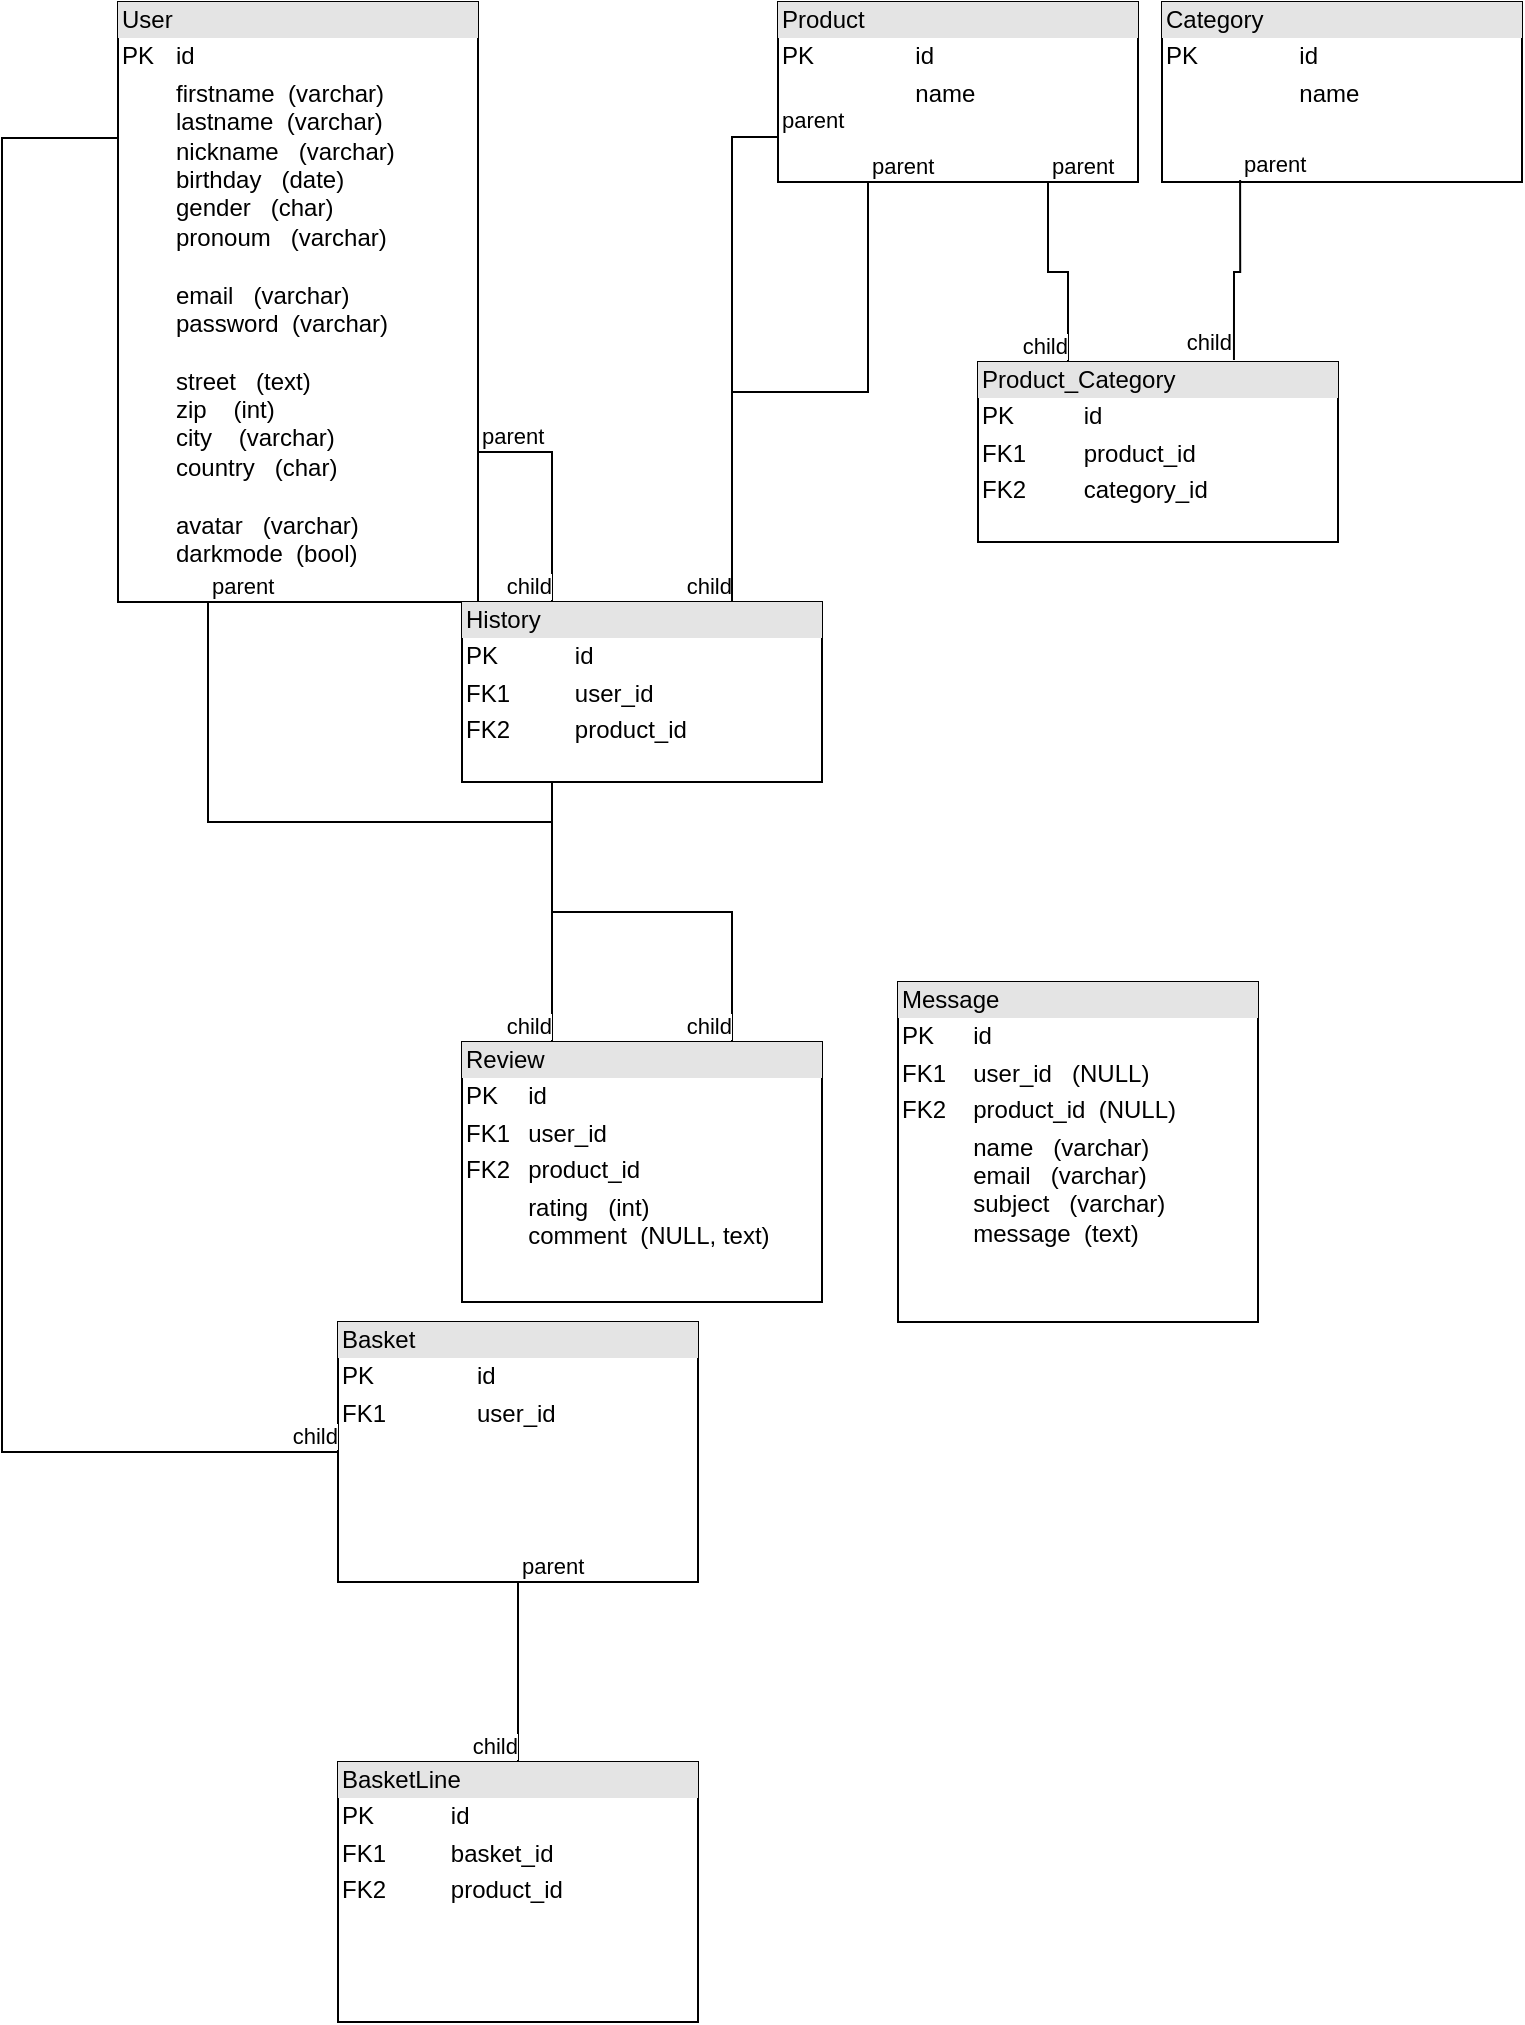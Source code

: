 <mxfile version="17.4.3" type="github">
  <diagram name="Page-1" id="efa7a0a1-bf9b-a30e-e6df-94a7791c09e9">
    <mxGraphModel dx="830" dy="442" grid="1" gridSize="10" guides="1" tooltips="1" connect="1" arrows="1" fold="1" page="1" pageScale="1" pageWidth="826" pageHeight="1169" background="none" math="0" shadow="0">
      <root>
        <mxCell id="0" />
        <mxCell id="1" parent="0" />
        <mxCell id="7sR44fBisxMXBcaijbZk-114" value="&lt;div style=&quot;box-sizing: border-box ; width: 100% ; background: #e4e4e4 ; padding: 2px&quot;&gt;Product&lt;/div&gt;&lt;table style=&quot;width: 100% ; font-size: 1em&quot; cellpadding=&quot;2&quot; cellspacing=&quot;0&quot;&gt;&lt;tbody&gt;&lt;tr&gt;&lt;td&gt;PK&lt;/td&gt;&lt;td&gt;id&lt;/td&gt;&lt;/tr&gt;&lt;tr&gt;&lt;td&gt;&lt;/td&gt;&lt;td&gt;name&lt;/td&gt;&lt;/tr&gt;&lt;/tbody&gt;&lt;/table&gt;" style="verticalAlign=top;align=left;overflow=fill;html=1;" parent="1" vertex="1">
          <mxGeometry x="418" y="40" width="180" height="90" as="geometry" />
        </mxCell>
        <mxCell id="7sR44fBisxMXBcaijbZk-115" value="&lt;div style=&quot;box-sizing: border-box ; width: 100% ; background: #e4e4e4 ; padding: 2px&quot;&gt;Review&lt;/div&gt;&lt;table style=&quot;width: 100% ; font-size: 1em&quot; cellpadding=&quot;2&quot; cellspacing=&quot;0&quot;&gt;&lt;tbody&gt;&lt;tr&gt;&lt;td&gt;PK&lt;/td&gt;&lt;td&gt;id&lt;/td&gt;&lt;/tr&gt;&lt;tr&gt;&lt;td&gt;FK1&lt;/td&gt;&lt;td&gt;user_id&lt;/td&gt;&lt;/tr&gt;&lt;tr&gt;&lt;td&gt;FK2&lt;/td&gt;&lt;td&gt;product_id&lt;/td&gt;&lt;/tr&gt;&lt;tr&gt;&lt;td&gt;&lt;br&gt;&lt;/td&gt;&lt;td&gt;rating &lt;span style=&quot;white-space: pre&quot;&gt; &lt;/span&gt;&lt;span style=&quot;white-space: pre&quot;&gt; &lt;/span&gt;(int)&lt;br&gt;comment &lt;span style=&quot;white-space: pre&quot;&gt; &lt;/span&gt;(NULL, text)&lt;/td&gt;&lt;/tr&gt;&lt;/tbody&gt;&lt;/table&gt;" style="verticalAlign=top;align=left;overflow=fill;html=1;" parent="1" vertex="1">
          <mxGeometry x="260" y="560" width="180" height="130" as="geometry" />
        </mxCell>
        <mxCell id="7sR44fBisxMXBcaijbZk-117" value="&lt;div style=&quot;box-sizing: border-box ; width: 100% ; background: #e4e4e4 ; padding: 2px&quot;&gt;Category&lt;/div&gt;&lt;table style=&quot;width: 100% ; font-size: 1em&quot; cellpadding=&quot;2&quot; cellspacing=&quot;0&quot;&gt;&lt;tbody&gt;&lt;tr&gt;&lt;td&gt;PK&lt;/td&gt;&lt;td&gt;id&lt;/td&gt;&lt;/tr&gt;&lt;tr&gt;&lt;td&gt;&lt;/td&gt;&lt;td&gt;name&lt;/td&gt;&lt;/tr&gt;&lt;/tbody&gt;&lt;/table&gt;" style="verticalAlign=top;align=left;overflow=fill;html=1;" parent="1" vertex="1">
          <mxGeometry x="610" y="40" width="180" height="90" as="geometry" />
        </mxCell>
        <mxCell id="7sR44fBisxMXBcaijbZk-118" value="&lt;div style=&quot;box-sizing: border-box ; width: 100% ; background: #e4e4e4 ; padding: 2px&quot;&gt;Product_Category&lt;/div&gt;&lt;table style=&quot;width: 100% ; font-size: 1em&quot; cellpadding=&quot;2&quot; cellspacing=&quot;0&quot;&gt;&lt;tbody&gt;&lt;tr&gt;&lt;td&gt;PK&lt;/td&gt;&lt;td&gt;id&lt;/td&gt;&lt;/tr&gt;&lt;tr&gt;&lt;td&gt;FK1&lt;/td&gt;&lt;td&gt;product_id&lt;/td&gt;&lt;/tr&gt;&lt;tr&gt;&lt;td&gt;FK2&lt;/td&gt;&lt;td&gt;category_id&lt;/td&gt;&lt;/tr&gt;&lt;/tbody&gt;&lt;/table&gt;" style="verticalAlign=top;align=left;overflow=fill;html=1;" parent="1" vertex="1">
          <mxGeometry x="518" y="220" width="180" height="90" as="geometry" />
        </mxCell>
        <mxCell id="7sR44fBisxMXBcaijbZk-119" value="" style="endArrow=none;html=1;edgeStyle=orthogonalEdgeStyle;rounded=0;entryX=0.25;entryY=0;entryDx=0;entryDy=0;exitX=0.75;exitY=1;exitDx=0;exitDy=0;" parent="1" source="7sR44fBisxMXBcaijbZk-114" target="7sR44fBisxMXBcaijbZk-118" edge="1">
          <mxGeometry relative="1" as="geometry">
            <mxPoint x="168" y="190" as="sourcePoint" />
            <mxPoint x="328" y="190" as="targetPoint" />
          </mxGeometry>
        </mxCell>
        <mxCell id="7sR44fBisxMXBcaijbZk-120" value="parent" style="edgeLabel;resizable=0;html=1;align=left;verticalAlign=bottom;" parent="7sR44fBisxMXBcaijbZk-119" connectable="0" vertex="1">
          <mxGeometry x="-1" relative="1" as="geometry" />
        </mxCell>
        <mxCell id="7sR44fBisxMXBcaijbZk-121" value="child" style="edgeLabel;resizable=0;html=1;align=right;verticalAlign=bottom;" parent="7sR44fBisxMXBcaijbZk-119" connectable="0" vertex="1">
          <mxGeometry x="1" relative="1" as="geometry" />
        </mxCell>
        <mxCell id="7sR44fBisxMXBcaijbZk-122" value="" style="endArrow=none;html=1;edgeStyle=orthogonalEdgeStyle;rounded=0;entryX=0.711;entryY=-0.011;entryDx=0;entryDy=0;entryPerimeter=0;exitX=0.217;exitY=0.989;exitDx=0;exitDy=0;exitPerimeter=0;" parent="1" source="7sR44fBisxMXBcaijbZk-117" target="7sR44fBisxMXBcaijbZk-118" edge="1">
          <mxGeometry relative="1" as="geometry">
            <mxPoint x="388" y="140" as="sourcePoint" />
            <mxPoint x="508" y="200" as="targetPoint" />
          </mxGeometry>
        </mxCell>
        <mxCell id="7sR44fBisxMXBcaijbZk-123" value="parent" style="edgeLabel;resizable=0;html=1;align=left;verticalAlign=bottom;" parent="7sR44fBisxMXBcaijbZk-122" connectable="0" vertex="1">
          <mxGeometry x="-1" relative="1" as="geometry" />
        </mxCell>
        <mxCell id="7sR44fBisxMXBcaijbZk-124" value="child" style="edgeLabel;resizable=0;html=1;align=right;verticalAlign=bottom;" parent="7sR44fBisxMXBcaijbZk-122" connectable="0" vertex="1">
          <mxGeometry x="1" relative="1" as="geometry" />
        </mxCell>
        <mxCell id="7sR44fBisxMXBcaijbZk-125" value="&lt;div style=&quot;box-sizing: border-box ; width: 100% ; background: #e4e4e4 ; padding: 2px&quot;&gt;User&lt;/div&gt;&lt;table style=&quot;width: 100% ; font-size: 1em&quot; cellpadding=&quot;2&quot; cellspacing=&quot;0&quot;&gt;&lt;tbody&gt;&lt;tr&gt;&lt;td&gt;PK&lt;/td&gt;&lt;td&gt;id&lt;/td&gt;&lt;/tr&gt;&lt;tr&gt;&lt;td&gt;&lt;/td&gt;&lt;td&gt;firstname&lt;span&gt;	&lt;span style=&quot;white-space: pre&quot;&gt;	&lt;/span&gt;&lt;/span&gt;(varchar)&lt;br&gt;lastname&lt;span&gt;	&lt;span style=&quot;white-space: pre&quot;&gt;	&lt;/span&gt;&lt;/span&gt;(varchar)&lt;br&gt;nickname&amp;nbsp;&lt;span&gt;	&lt;span style=&quot;white-space: pre&quot;&gt;	&lt;/span&gt;&lt;/span&gt;(varchar)&lt;br&gt;birthday&amp;nbsp;&lt;span style=&quot;white-space: pre&quot;&gt;	&lt;/span&gt;&lt;span style=&quot;white-space: pre&quot;&gt;	&lt;/span&gt;(date)&lt;br&gt;gender &lt;span style=&quot;white-space: pre&quot;&gt;	&lt;/span&gt;&lt;span style=&quot;white-space: pre&quot;&gt;	&lt;/span&gt;(char)&lt;br&gt;pronoum &lt;span style=&quot;white-space: pre&quot;&gt;	&lt;/span&gt;&lt;span style=&quot;white-space: pre&quot;&gt;	&lt;/span&gt;(varchar)&lt;br&gt;&lt;br&gt;email&lt;span&gt;	&lt;span style=&quot;white-space: pre&quot;&gt;	&lt;/span&gt;&lt;span style=&quot;white-space: pre&quot;&gt;	&lt;/span&gt;&lt;/span&gt;(varchar)&lt;br&gt;password&lt;span&gt;	&lt;span style=&quot;white-space: pre&quot;&gt;	&lt;/span&gt;&lt;/span&gt;(varchar)&lt;br&gt;&lt;br&gt;street&lt;span&gt;	&lt;span style=&quot;white-space: pre&quot;&gt;	&lt;/span&gt;&lt;span style=&quot;white-space: pre&quot;&gt;	&lt;/span&gt;&lt;/span&gt;(text)&lt;br&gt;zip&lt;span&gt;	&lt;span style=&quot;white-space: pre&quot;&gt;	&lt;/span&gt;&lt;span style=&quot;white-space: pre&quot;&gt;	&lt;/span&gt;&lt;span style=&quot;white-space: pre&quot;&gt;	&lt;/span&gt;&lt;/span&gt;(int)&lt;br&gt;city&lt;span&gt;	&lt;span style=&quot;white-space: pre&quot;&gt;	&lt;/span&gt;&lt;span style=&quot;white-space: pre&quot;&gt;	&lt;/span&gt;&lt;span style=&quot;white-space: pre&quot;&gt;	&lt;/span&gt;&lt;/span&gt;(varchar)&lt;br&gt;country&lt;span&gt;	&lt;span style=&quot;white-space: pre&quot;&gt;	&lt;/span&gt;&lt;span style=&quot;white-space: pre&quot;&gt;	&lt;/span&gt;&lt;/span&gt;(char)&lt;br&gt;&lt;br&gt;avatar &lt;span style=&quot;white-space: pre&quot;&gt;	&lt;/span&gt;&lt;span style=&quot;white-space: pre&quot;&gt;	&lt;/span&gt;(varchar)&lt;br&gt;darkmode &lt;span style=&quot;white-space: pre&quot;&gt;	&lt;/span&gt;(bool)&lt;br&gt;&lt;br&gt;&lt;br&gt;&lt;/td&gt;&lt;/tr&gt;&lt;/tbody&gt;&lt;/table&gt;" style="verticalAlign=top;align=left;overflow=fill;html=1;" parent="1" vertex="1">
          <mxGeometry x="88" y="40" width="180" height="300" as="geometry" />
        </mxCell>
        <mxCell id="7sR44fBisxMXBcaijbZk-126" value="" style="endArrow=none;html=1;edgeStyle=orthogonalEdgeStyle;rounded=0;exitX=0.25;exitY=1;exitDx=0;exitDy=0;entryX=0.25;entryY=0;entryDx=0;entryDy=0;" parent="1" source="7sR44fBisxMXBcaijbZk-125" target="7sR44fBisxMXBcaijbZk-115" edge="1">
          <mxGeometry relative="1" as="geometry">
            <mxPoint x="388" y="140" as="sourcePoint" />
            <mxPoint x="418" y="245" as="targetPoint" />
          </mxGeometry>
        </mxCell>
        <mxCell id="7sR44fBisxMXBcaijbZk-127" value="parent" style="edgeLabel;resizable=0;html=1;align=left;verticalAlign=bottom;" parent="7sR44fBisxMXBcaijbZk-126" connectable="0" vertex="1">
          <mxGeometry x="-1" relative="1" as="geometry" />
        </mxCell>
        <mxCell id="7sR44fBisxMXBcaijbZk-128" value="child" style="edgeLabel;resizable=0;html=1;align=right;verticalAlign=bottom;" parent="7sR44fBisxMXBcaijbZk-126" connectable="0" vertex="1">
          <mxGeometry x="1" relative="1" as="geometry" />
        </mxCell>
        <mxCell id="7sR44fBisxMXBcaijbZk-129" value="" style="endArrow=none;html=1;edgeStyle=orthogonalEdgeStyle;rounded=0;exitX=0.25;exitY=1;exitDx=0;exitDy=0;entryX=0.75;entryY=0;entryDx=0;entryDy=0;startArrow=none;" parent="1" source="7sR44fBisxMXBcaijbZk-132" target="7sR44fBisxMXBcaijbZk-115" edge="1">
          <mxGeometry relative="1" as="geometry">
            <mxPoint x="143" y="140" as="sourcePoint" />
            <mxPoint x="208" y="350" as="targetPoint" />
          </mxGeometry>
        </mxCell>
        <mxCell id="7sR44fBisxMXBcaijbZk-131" value="child" style="edgeLabel;resizable=0;html=1;align=right;verticalAlign=bottom;" parent="7sR44fBisxMXBcaijbZk-129" connectable="0" vertex="1">
          <mxGeometry x="1" relative="1" as="geometry" />
        </mxCell>
        <mxCell id="7sR44fBisxMXBcaijbZk-133" value="" style="endArrow=none;html=1;edgeStyle=orthogonalEdgeStyle;rounded=0;exitX=1;exitY=0.75;exitDx=0;exitDy=0;entryX=0.25;entryY=0;entryDx=0;entryDy=0;" parent="1" source="7sR44fBisxMXBcaijbZk-125" target="7sR44fBisxMXBcaijbZk-132" edge="1">
          <mxGeometry relative="1" as="geometry">
            <mxPoint x="143" y="140" as="sourcePoint" />
            <mxPoint x="193" y="530" as="targetPoint" />
          </mxGeometry>
        </mxCell>
        <mxCell id="7sR44fBisxMXBcaijbZk-134" value="parent" style="edgeLabel;resizable=0;html=1;align=left;verticalAlign=bottom;" parent="7sR44fBisxMXBcaijbZk-133" connectable="0" vertex="1">
          <mxGeometry x="-1" relative="1" as="geometry" />
        </mxCell>
        <mxCell id="7sR44fBisxMXBcaijbZk-135" value="child" style="edgeLabel;resizable=0;html=1;align=right;verticalAlign=bottom;" parent="7sR44fBisxMXBcaijbZk-133" connectable="0" vertex="1">
          <mxGeometry x="1" relative="1" as="geometry" />
        </mxCell>
        <mxCell id="7sR44fBisxMXBcaijbZk-136" value="" style="endArrow=none;html=1;edgeStyle=orthogonalEdgeStyle;rounded=0;exitX=0;exitY=0.75;exitDx=0;exitDy=0;entryX=0.75;entryY=0;entryDx=0;entryDy=0;" parent="1" source="7sR44fBisxMXBcaijbZk-114" target="7sR44fBisxMXBcaijbZk-132" edge="1">
          <mxGeometry relative="1" as="geometry">
            <mxPoint x="233" y="140" as="sourcePoint" />
            <mxPoint x="263" y="220" as="targetPoint" />
          </mxGeometry>
        </mxCell>
        <mxCell id="7sR44fBisxMXBcaijbZk-137" value="parent" style="edgeLabel;resizable=0;html=1;align=left;verticalAlign=bottom;" parent="7sR44fBisxMXBcaijbZk-136" connectable="0" vertex="1">
          <mxGeometry x="-1" relative="1" as="geometry" />
        </mxCell>
        <mxCell id="7sR44fBisxMXBcaijbZk-138" value="child" style="edgeLabel;resizable=0;html=1;align=right;verticalAlign=bottom;" parent="7sR44fBisxMXBcaijbZk-136" connectable="0" vertex="1">
          <mxGeometry x="1" relative="1" as="geometry" />
        </mxCell>
        <mxCell id="7sR44fBisxMXBcaijbZk-139" value="&lt;div style=&quot;box-sizing: border-box ; width: 100% ; background: #e4e4e4 ; padding: 2px&quot;&gt;Message&lt;/div&gt;&lt;table style=&quot;width: 100% ; font-size: 1em&quot; cellpadding=&quot;2&quot; cellspacing=&quot;0&quot;&gt;&lt;tbody&gt;&lt;tr&gt;&lt;td&gt;PK&lt;/td&gt;&lt;td&gt;id&lt;/td&gt;&lt;/tr&gt;&lt;tr&gt;&lt;td&gt;FK1&lt;/td&gt;&lt;td&gt;user_id &lt;span style=&quot;white-space: pre&quot;&gt; &lt;/span&gt;&lt;span style=&quot;white-space: pre&quot;&gt; &lt;/span&gt;(NULL)&lt;/td&gt;&lt;/tr&gt;&lt;tr&gt;&lt;td&gt;FK2&lt;/td&gt;&lt;td&gt;product_id &lt;span style=&quot;white-space: pre&quot;&gt; &lt;/span&gt;(NULL)&lt;/td&gt;&lt;/tr&gt;&lt;tr&gt;&lt;td&gt;&lt;br&gt;&lt;/td&gt;&lt;td&gt;name &lt;span style=&quot;white-space: pre&quot;&gt; &lt;span style=&quot;white-space: pre&quot;&gt; &lt;/span&gt;&lt;/span&gt;(varchar)&lt;br&gt;email &lt;span style=&quot;white-space: pre&quot;&gt; &lt;span style=&quot;white-space: pre&quot;&gt; &lt;/span&gt;&lt;/span&gt;(varchar)&lt;br&gt;subject &lt;span style=&quot;white-space: pre&quot;&gt; &lt;span style=&quot;white-space: pre&quot;&gt; &lt;/span&gt;&lt;/span&gt;(varchar)&lt;br&gt;message &lt;span style=&quot;white-space: pre&quot;&gt; &lt;/span&gt;(text)&lt;br&gt;&lt;br&gt;&lt;/td&gt;&lt;/tr&gt;&lt;/tbody&gt;&lt;/table&gt;" style="verticalAlign=top;align=left;overflow=fill;html=1;" parent="1" vertex="1">
          <mxGeometry x="478" y="530" width="180" height="170" as="geometry" />
        </mxCell>
        <mxCell id="7sR44fBisxMXBcaijbZk-140" value="&lt;div style=&quot;box-sizing: border-box ; width: 100% ; background: #e4e4e4 ; padding: 2px&quot;&gt;Basket&lt;/div&gt;&lt;table style=&quot;width: 100% ; font-size: 1em&quot; cellpadding=&quot;2&quot; cellspacing=&quot;0&quot;&gt;&lt;tbody&gt;&lt;tr&gt;&lt;td&gt;PK&lt;/td&gt;&lt;td&gt;id&lt;/td&gt;&lt;/tr&gt;&lt;tr&gt;&lt;td&gt;FK1&lt;/td&gt;&lt;td&gt;user_id&lt;/td&gt;&lt;/tr&gt;&lt;tr&gt;&lt;td&gt;&lt;br&gt;&lt;/td&gt;&lt;td&gt;&lt;br&gt;&lt;/td&gt;&lt;/tr&gt;&lt;/tbody&gt;&lt;/table&gt;" style="verticalAlign=top;align=left;overflow=fill;html=1;" parent="1" vertex="1">
          <mxGeometry x="198" y="700" width="180" height="130" as="geometry" />
        </mxCell>
        <mxCell id="7sR44fBisxMXBcaijbZk-141" value="&lt;div style=&quot;box-sizing: border-box ; width: 100% ; background: #e4e4e4 ; padding: 2px&quot;&gt;BasketLine&lt;/div&gt;&lt;table style=&quot;width: 100% ; font-size: 1em&quot; cellpadding=&quot;2&quot; cellspacing=&quot;0&quot;&gt;&lt;tbody&gt;&lt;tr&gt;&lt;td&gt;PK&lt;/td&gt;&lt;td&gt;id&lt;/td&gt;&lt;/tr&gt;&lt;tr&gt;&lt;td&gt;FK1&lt;/td&gt;&lt;td&gt;basket_id&lt;/td&gt;&lt;/tr&gt;&lt;tr&gt;&lt;td&gt;FK2&lt;/td&gt;&lt;td&gt;product_id&lt;/td&gt;&lt;/tr&gt;&lt;tr&gt;&lt;td&gt;&lt;br&gt;&lt;/td&gt;&lt;td&gt;&lt;br&gt;&lt;/td&gt;&lt;/tr&gt;&lt;/tbody&gt;&lt;/table&gt;" style="verticalAlign=top;align=left;overflow=fill;html=1;" parent="1" vertex="1">
          <mxGeometry x="198" y="920" width="180" height="130" as="geometry" />
        </mxCell>
        <mxCell id="AuwNVF_dNo3nPXUds2mM-90" value="" style="endArrow=none;html=1;edgeStyle=orthogonalEdgeStyle;rounded=0;exitX=0;exitY=0.75;exitDx=0;exitDy=0;entryX=0;entryY=0.5;entryDx=0;entryDy=0;" edge="1" parent="1" source="7sR44fBisxMXBcaijbZk-125" target="7sR44fBisxMXBcaijbZk-140">
          <mxGeometry relative="1" as="geometry">
            <mxPoint x="143" y="140" as="sourcePoint" />
            <mxPoint x="253" y="510" as="targetPoint" />
            <Array as="points">
              <mxPoint x="30" y="108" />
              <mxPoint x="30" y="765" />
            </Array>
          </mxGeometry>
        </mxCell>
        <mxCell id="AuwNVF_dNo3nPXUds2mM-92" value="child" style="edgeLabel;resizable=0;html=1;align=right;verticalAlign=bottom;" connectable="0" vertex="1" parent="AuwNVF_dNo3nPXUds2mM-90">
          <mxGeometry x="1" relative="1" as="geometry" />
        </mxCell>
        <mxCell id="AuwNVF_dNo3nPXUds2mM-96" value="" style="endArrow=none;html=1;edgeStyle=orthogonalEdgeStyle;rounded=0;entryX=0.5;entryY=0;entryDx=0;entryDy=0;" edge="1" parent="1" source="7sR44fBisxMXBcaijbZk-140" target="7sR44fBisxMXBcaijbZk-141">
          <mxGeometry relative="1" as="geometry">
            <mxPoint x="302.98" y="850.01" as="sourcePoint" />
            <mxPoint x="299.9" y="940.01" as="targetPoint" />
          </mxGeometry>
        </mxCell>
        <mxCell id="AuwNVF_dNo3nPXUds2mM-97" value="parent" style="edgeLabel;resizable=0;html=1;align=left;verticalAlign=bottom;" connectable="0" vertex="1" parent="AuwNVF_dNo3nPXUds2mM-96">
          <mxGeometry x="-1" relative="1" as="geometry" />
        </mxCell>
        <mxCell id="AuwNVF_dNo3nPXUds2mM-98" value="child" style="edgeLabel;resizable=0;html=1;align=right;verticalAlign=bottom;" connectable="0" vertex="1" parent="AuwNVF_dNo3nPXUds2mM-96">
          <mxGeometry x="1" relative="1" as="geometry" />
        </mxCell>
        <mxCell id="7sR44fBisxMXBcaijbZk-132" value="&lt;div style=&quot;box-sizing: border-box ; width: 100% ; background: #e4e4e4 ; padding: 2px&quot;&gt;History&lt;/div&gt;&lt;table style=&quot;width: 100% ; font-size: 1em&quot; cellpadding=&quot;2&quot; cellspacing=&quot;0&quot;&gt;&lt;tbody&gt;&lt;tr&gt;&lt;td&gt;PK&lt;/td&gt;&lt;td&gt;id&lt;/td&gt;&lt;/tr&gt;&lt;tr&gt;&lt;td&gt;FK1&lt;/td&gt;&lt;td&gt;user_id&lt;/td&gt;&lt;/tr&gt;&lt;tr&gt;&lt;td&gt;FK2&lt;/td&gt;&lt;td&gt;product_id&lt;/td&gt;&lt;/tr&gt;&lt;/tbody&gt;&lt;/table&gt;" style="verticalAlign=top;align=left;overflow=fill;html=1;" parent="1" vertex="1">
          <mxGeometry x="260" y="340" width="180" height="90" as="geometry" />
        </mxCell>
        <mxCell id="AuwNVF_dNo3nPXUds2mM-99" value="" style="endArrow=none;html=1;edgeStyle=orthogonalEdgeStyle;rounded=0;exitX=0.25;exitY=1;exitDx=0;exitDy=0;entryX=0.75;entryY=0;entryDx=0;entryDy=0;" edge="1" parent="1" source="7sR44fBisxMXBcaijbZk-114" target="7sR44fBisxMXBcaijbZk-132">
          <mxGeometry relative="1" as="geometry">
            <mxPoint x="463" y="130" as="sourcePoint" />
            <mxPoint x="333" y="500.0" as="targetPoint" />
          </mxGeometry>
        </mxCell>
        <mxCell id="AuwNVF_dNo3nPXUds2mM-100" value="parent" style="edgeLabel;resizable=0;html=1;align=left;verticalAlign=bottom;" connectable="0" vertex="1" parent="AuwNVF_dNo3nPXUds2mM-99">
          <mxGeometry x="-1" relative="1" as="geometry" />
        </mxCell>
      </root>
    </mxGraphModel>
  </diagram>
</mxfile>
